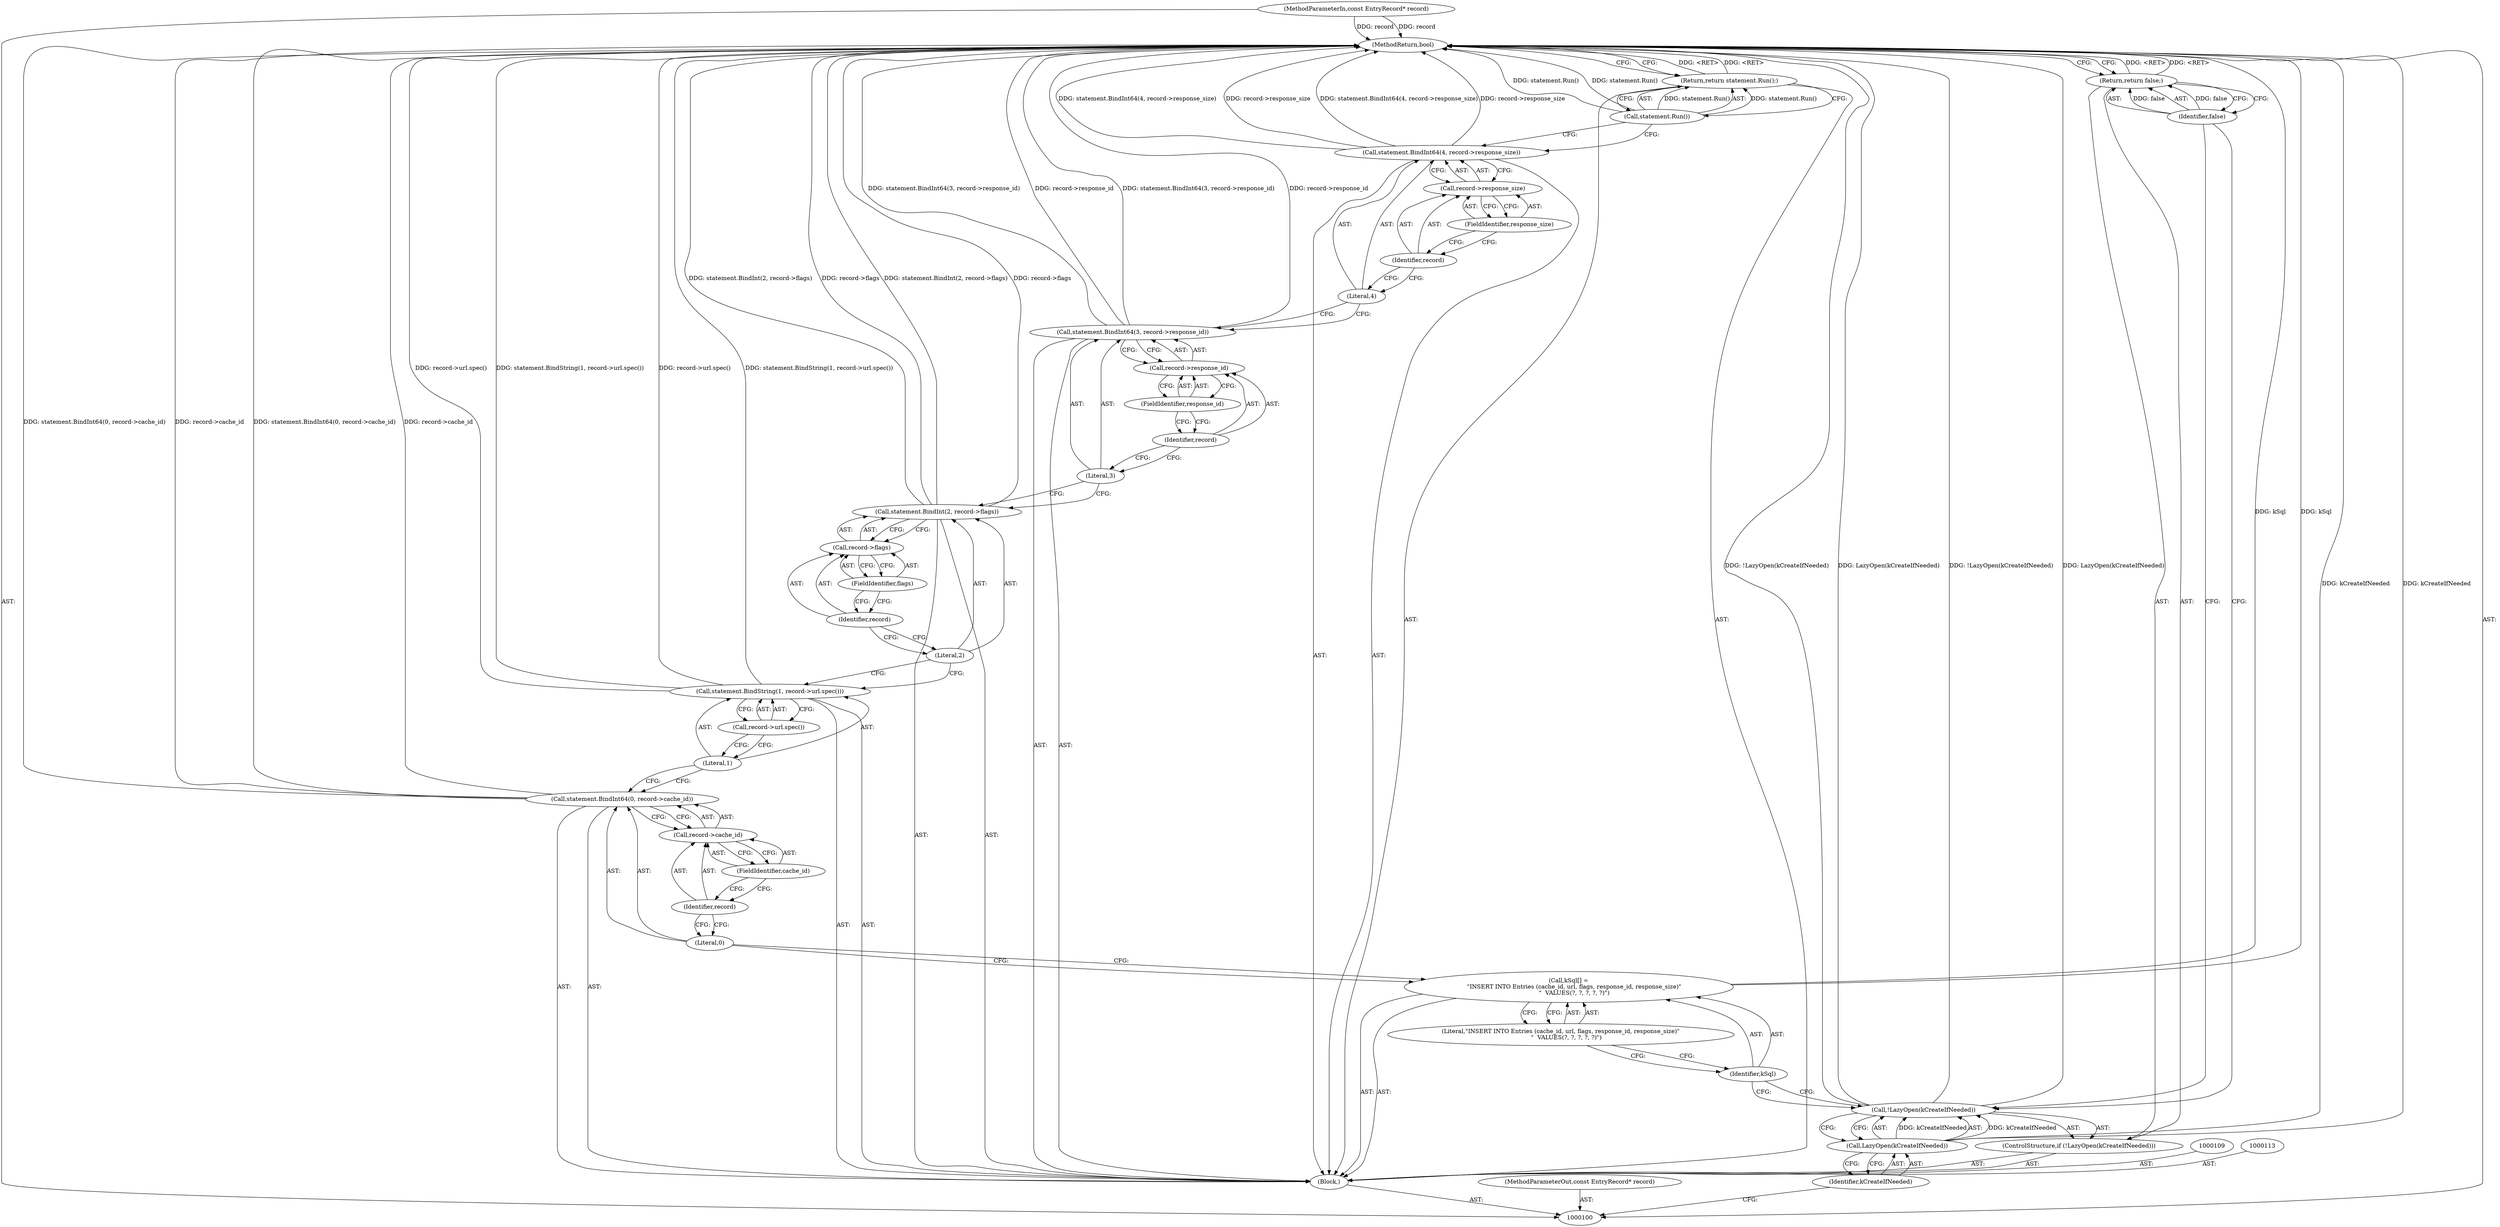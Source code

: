 digraph "1_Chrome_04aaacb936a08d70862d6d9d7e8354721ae46be8_12" {
"1000139" [label="(MethodReturn,bool)"];
"1000101" [label="(MethodParameterIn,const EntryRecord* record)"];
"1000188" [label="(MethodParameterOut,const EntryRecord* record)"];
"1000102" [label="(Block,)"];
"1000115" [label="(Literal,0)"];
"1000116" [label="(Call,record->cache_id)"];
"1000117" [label="(Identifier,record)"];
"1000114" [label="(Call,statement.BindInt64(0, record->cache_id))"];
"1000118" [label="(FieldIdentifier,cache_id)"];
"1000120" [label="(Literal,1)"];
"1000121" [label="(Call,record->url.spec())"];
"1000119" [label="(Call,statement.BindString(1, record->url.spec()))"];
"1000123" [label="(Literal,2)"];
"1000124" [label="(Call,record->flags)"];
"1000125" [label="(Identifier,record)"];
"1000122" [label="(Call,statement.BindInt(2, record->flags))"];
"1000126" [label="(FieldIdentifier,flags)"];
"1000128" [label="(Literal,3)"];
"1000129" [label="(Call,record->response_id)"];
"1000130" [label="(Identifier,record)"];
"1000127" [label="(Call,statement.BindInt64(3, record->response_id))"];
"1000131" [label="(FieldIdentifier,response_id)"];
"1000133" [label="(Literal,4)"];
"1000134" [label="(Call,record->response_size)"];
"1000135" [label="(Identifier,record)"];
"1000132" [label="(Call,statement.BindInt64(4, record->response_size))"];
"1000136" [label="(FieldIdentifier,response_size)"];
"1000138" [label="(Call,statement.Run())"];
"1000137" [label="(Return,return statement.Run();)"];
"1000106" [label="(Identifier,kCreateIfNeeded)"];
"1000103" [label="(ControlStructure,if (!LazyOpen(kCreateIfNeeded)))"];
"1000104" [label="(Call,!LazyOpen(kCreateIfNeeded))"];
"1000105" [label="(Call,LazyOpen(kCreateIfNeeded))"];
"1000108" [label="(Identifier,false)"];
"1000107" [label="(Return,return false;)"];
"1000110" [label="(Call,kSql[] =\n      \"INSERT INTO Entries (cache_id, url, flags, response_id, response_size)\"\n      \"  VALUES(?, ?, ?, ?, ?)\")"];
"1000111" [label="(Identifier,kSql)"];
"1000112" [label="(Literal,\"INSERT INTO Entries (cache_id, url, flags, response_id, response_size)\"\n      \"  VALUES(?, ?, ?, ?, ?)\")"];
"1000139" -> "1000100"  [label="AST: "];
"1000139" -> "1000107"  [label="CFG: "];
"1000139" -> "1000137"  [label="CFG: "];
"1000104" -> "1000139"  [label="DDG: !LazyOpen(kCreateIfNeeded)"];
"1000104" -> "1000139"  [label="DDG: LazyOpen(kCreateIfNeeded)"];
"1000114" -> "1000139"  [label="DDG: statement.BindInt64(0, record->cache_id)"];
"1000114" -> "1000139"  [label="DDG: record->cache_id"];
"1000132" -> "1000139"  [label="DDG: statement.BindInt64(4, record->response_size)"];
"1000132" -> "1000139"  [label="DDG: record->response_size"];
"1000119" -> "1000139"  [label="DDG: record->url.spec()"];
"1000119" -> "1000139"  [label="DDG: statement.BindString(1, record->url.spec())"];
"1000127" -> "1000139"  [label="DDG: statement.BindInt64(3, record->response_id)"];
"1000127" -> "1000139"  [label="DDG: record->response_id"];
"1000122" -> "1000139"  [label="DDG: statement.BindInt(2, record->flags)"];
"1000122" -> "1000139"  [label="DDG: record->flags"];
"1000138" -> "1000139"  [label="DDG: statement.Run()"];
"1000105" -> "1000139"  [label="DDG: kCreateIfNeeded"];
"1000101" -> "1000139"  [label="DDG: record"];
"1000110" -> "1000139"  [label="DDG: kSql"];
"1000137" -> "1000139"  [label="DDG: <RET>"];
"1000107" -> "1000139"  [label="DDG: <RET>"];
"1000101" -> "1000100"  [label="AST: "];
"1000101" -> "1000139"  [label="DDG: record"];
"1000188" -> "1000100"  [label="AST: "];
"1000102" -> "1000100"  [label="AST: "];
"1000103" -> "1000102"  [label="AST: "];
"1000109" -> "1000102"  [label="AST: "];
"1000110" -> "1000102"  [label="AST: "];
"1000113" -> "1000102"  [label="AST: "];
"1000114" -> "1000102"  [label="AST: "];
"1000119" -> "1000102"  [label="AST: "];
"1000122" -> "1000102"  [label="AST: "];
"1000127" -> "1000102"  [label="AST: "];
"1000132" -> "1000102"  [label="AST: "];
"1000137" -> "1000102"  [label="AST: "];
"1000115" -> "1000114"  [label="AST: "];
"1000115" -> "1000110"  [label="CFG: "];
"1000117" -> "1000115"  [label="CFG: "];
"1000116" -> "1000114"  [label="AST: "];
"1000116" -> "1000118"  [label="CFG: "];
"1000117" -> "1000116"  [label="AST: "];
"1000118" -> "1000116"  [label="AST: "];
"1000114" -> "1000116"  [label="CFG: "];
"1000117" -> "1000116"  [label="AST: "];
"1000117" -> "1000115"  [label="CFG: "];
"1000118" -> "1000117"  [label="CFG: "];
"1000114" -> "1000102"  [label="AST: "];
"1000114" -> "1000116"  [label="CFG: "];
"1000115" -> "1000114"  [label="AST: "];
"1000116" -> "1000114"  [label="AST: "];
"1000120" -> "1000114"  [label="CFG: "];
"1000114" -> "1000139"  [label="DDG: statement.BindInt64(0, record->cache_id)"];
"1000114" -> "1000139"  [label="DDG: record->cache_id"];
"1000118" -> "1000116"  [label="AST: "];
"1000118" -> "1000117"  [label="CFG: "];
"1000116" -> "1000118"  [label="CFG: "];
"1000120" -> "1000119"  [label="AST: "];
"1000120" -> "1000114"  [label="CFG: "];
"1000121" -> "1000120"  [label="CFG: "];
"1000121" -> "1000119"  [label="AST: "];
"1000121" -> "1000120"  [label="CFG: "];
"1000119" -> "1000121"  [label="CFG: "];
"1000119" -> "1000102"  [label="AST: "];
"1000119" -> "1000121"  [label="CFG: "];
"1000120" -> "1000119"  [label="AST: "];
"1000121" -> "1000119"  [label="AST: "];
"1000123" -> "1000119"  [label="CFG: "];
"1000119" -> "1000139"  [label="DDG: record->url.spec()"];
"1000119" -> "1000139"  [label="DDG: statement.BindString(1, record->url.spec())"];
"1000123" -> "1000122"  [label="AST: "];
"1000123" -> "1000119"  [label="CFG: "];
"1000125" -> "1000123"  [label="CFG: "];
"1000124" -> "1000122"  [label="AST: "];
"1000124" -> "1000126"  [label="CFG: "];
"1000125" -> "1000124"  [label="AST: "];
"1000126" -> "1000124"  [label="AST: "];
"1000122" -> "1000124"  [label="CFG: "];
"1000125" -> "1000124"  [label="AST: "];
"1000125" -> "1000123"  [label="CFG: "];
"1000126" -> "1000125"  [label="CFG: "];
"1000122" -> "1000102"  [label="AST: "];
"1000122" -> "1000124"  [label="CFG: "];
"1000123" -> "1000122"  [label="AST: "];
"1000124" -> "1000122"  [label="AST: "];
"1000128" -> "1000122"  [label="CFG: "];
"1000122" -> "1000139"  [label="DDG: statement.BindInt(2, record->flags)"];
"1000122" -> "1000139"  [label="DDG: record->flags"];
"1000126" -> "1000124"  [label="AST: "];
"1000126" -> "1000125"  [label="CFG: "];
"1000124" -> "1000126"  [label="CFG: "];
"1000128" -> "1000127"  [label="AST: "];
"1000128" -> "1000122"  [label="CFG: "];
"1000130" -> "1000128"  [label="CFG: "];
"1000129" -> "1000127"  [label="AST: "];
"1000129" -> "1000131"  [label="CFG: "];
"1000130" -> "1000129"  [label="AST: "];
"1000131" -> "1000129"  [label="AST: "];
"1000127" -> "1000129"  [label="CFG: "];
"1000130" -> "1000129"  [label="AST: "];
"1000130" -> "1000128"  [label="CFG: "];
"1000131" -> "1000130"  [label="CFG: "];
"1000127" -> "1000102"  [label="AST: "];
"1000127" -> "1000129"  [label="CFG: "];
"1000128" -> "1000127"  [label="AST: "];
"1000129" -> "1000127"  [label="AST: "];
"1000133" -> "1000127"  [label="CFG: "];
"1000127" -> "1000139"  [label="DDG: statement.BindInt64(3, record->response_id)"];
"1000127" -> "1000139"  [label="DDG: record->response_id"];
"1000131" -> "1000129"  [label="AST: "];
"1000131" -> "1000130"  [label="CFG: "];
"1000129" -> "1000131"  [label="CFG: "];
"1000133" -> "1000132"  [label="AST: "];
"1000133" -> "1000127"  [label="CFG: "];
"1000135" -> "1000133"  [label="CFG: "];
"1000134" -> "1000132"  [label="AST: "];
"1000134" -> "1000136"  [label="CFG: "];
"1000135" -> "1000134"  [label="AST: "];
"1000136" -> "1000134"  [label="AST: "];
"1000132" -> "1000134"  [label="CFG: "];
"1000135" -> "1000134"  [label="AST: "];
"1000135" -> "1000133"  [label="CFG: "];
"1000136" -> "1000135"  [label="CFG: "];
"1000132" -> "1000102"  [label="AST: "];
"1000132" -> "1000134"  [label="CFG: "];
"1000133" -> "1000132"  [label="AST: "];
"1000134" -> "1000132"  [label="AST: "];
"1000138" -> "1000132"  [label="CFG: "];
"1000132" -> "1000139"  [label="DDG: statement.BindInt64(4, record->response_size)"];
"1000132" -> "1000139"  [label="DDG: record->response_size"];
"1000136" -> "1000134"  [label="AST: "];
"1000136" -> "1000135"  [label="CFG: "];
"1000134" -> "1000136"  [label="CFG: "];
"1000138" -> "1000137"  [label="AST: "];
"1000138" -> "1000132"  [label="CFG: "];
"1000137" -> "1000138"  [label="CFG: "];
"1000138" -> "1000139"  [label="DDG: statement.Run()"];
"1000138" -> "1000137"  [label="DDG: statement.Run()"];
"1000137" -> "1000102"  [label="AST: "];
"1000137" -> "1000138"  [label="CFG: "];
"1000138" -> "1000137"  [label="AST: "];
"1000139" -> "1000137"  [label="CFG: "];
"1000137" -> "1000139"  [label="DDG: <RET>"];
"1000138" -> "1000137"  [label="DDG: statement.Run()"];
"1000106" -> "1000105"  [label="AST: "];
"1000106" -> "1000100"  [label="CFG: "];
"1000105" -> "1000106"  [label="CFG: "];
"1000103" -> "1000102"  [label="AST: "];
"1000104" -> "1000103"  [label="AST: "];
"1000107" -> "1000103"  [label="AST: "];
"1000104" -> "1000103"  [label="AST: "];
"1000104" -> "1000105"  [label="CFG: "];
"1000105" -> "1000104"  [label="AST: "];
"1000108" -> "1000104"  [label="CFG: "];
"1000111" -> "1000104"  [label="CFG: "];
"1000104" -> "1000139"  [label="DDG: !LazyOpen(kCreateIfNeeded)"];
"1000104" -> "1000139"  [label="DDG: LazyOpen(kCreateIfNeeded)"];
"1000105" -> "1000104"  [label="DDG: kCreateIfNeeded"];
"1000105" -> "1000104"  [label="AST: "];
"1000105" -> "1000106"  [label="CFG: "];
"1000106" -> "1000105"  [label="AST: "];
"1000104" -> "1000105"  [label="CFG: "];
"1000105" -> "1000139"  [label="DDG: kCreateIfNeeded"];
"1000105" -> "1000104"  [label="DDG: kCreateIfNeeded"];
"1000108" -> "1000107"  [label="AST: "];
"1000108" -> "1000104"  [label="CFG: "];
"1000107" -> "1000108"  [label="CFG: "];
"1000108" -> "1000107"  [label="DDG: false"];
"1000107" -> "1000103"  [label="AST: "];
"1000107" -> "1000108"  [label="CFG: "];
"1000108" -> "1000107"  [label="AST: "];
"1000139" -> "1000107"  [label="CFG: "];
"1000107" -> "1000139"  [label="DDG: <RET>"];
"1000108" -> "1000107"  [label="DDG: false"];
"1000110" -> "1000102"  [label="AST: "];
"1000110" -> "1000112"  [label="CFG: "];
"1000111" -> "1000110"  [label="AST: "];
"1000112" -> "1000110"  [label="AST: "];
"1000115" -> "1000110"  [label="CFG: "];
"1000110" -> "1000139"  [label="DDG: kSql"];
"1000111" -> "1000110"  [label="AST: "];
"1000111" -> "1000104"  [label="CFG: "];
"1000112" -> "1000111"  [label="CFG: "];
"1000112" -> "1000110"  [label="AST: "];
"1000112" -> "1000111"  [label="CFG: "];
"1000110" -> "1000112"  [label="CFG: "];
}

